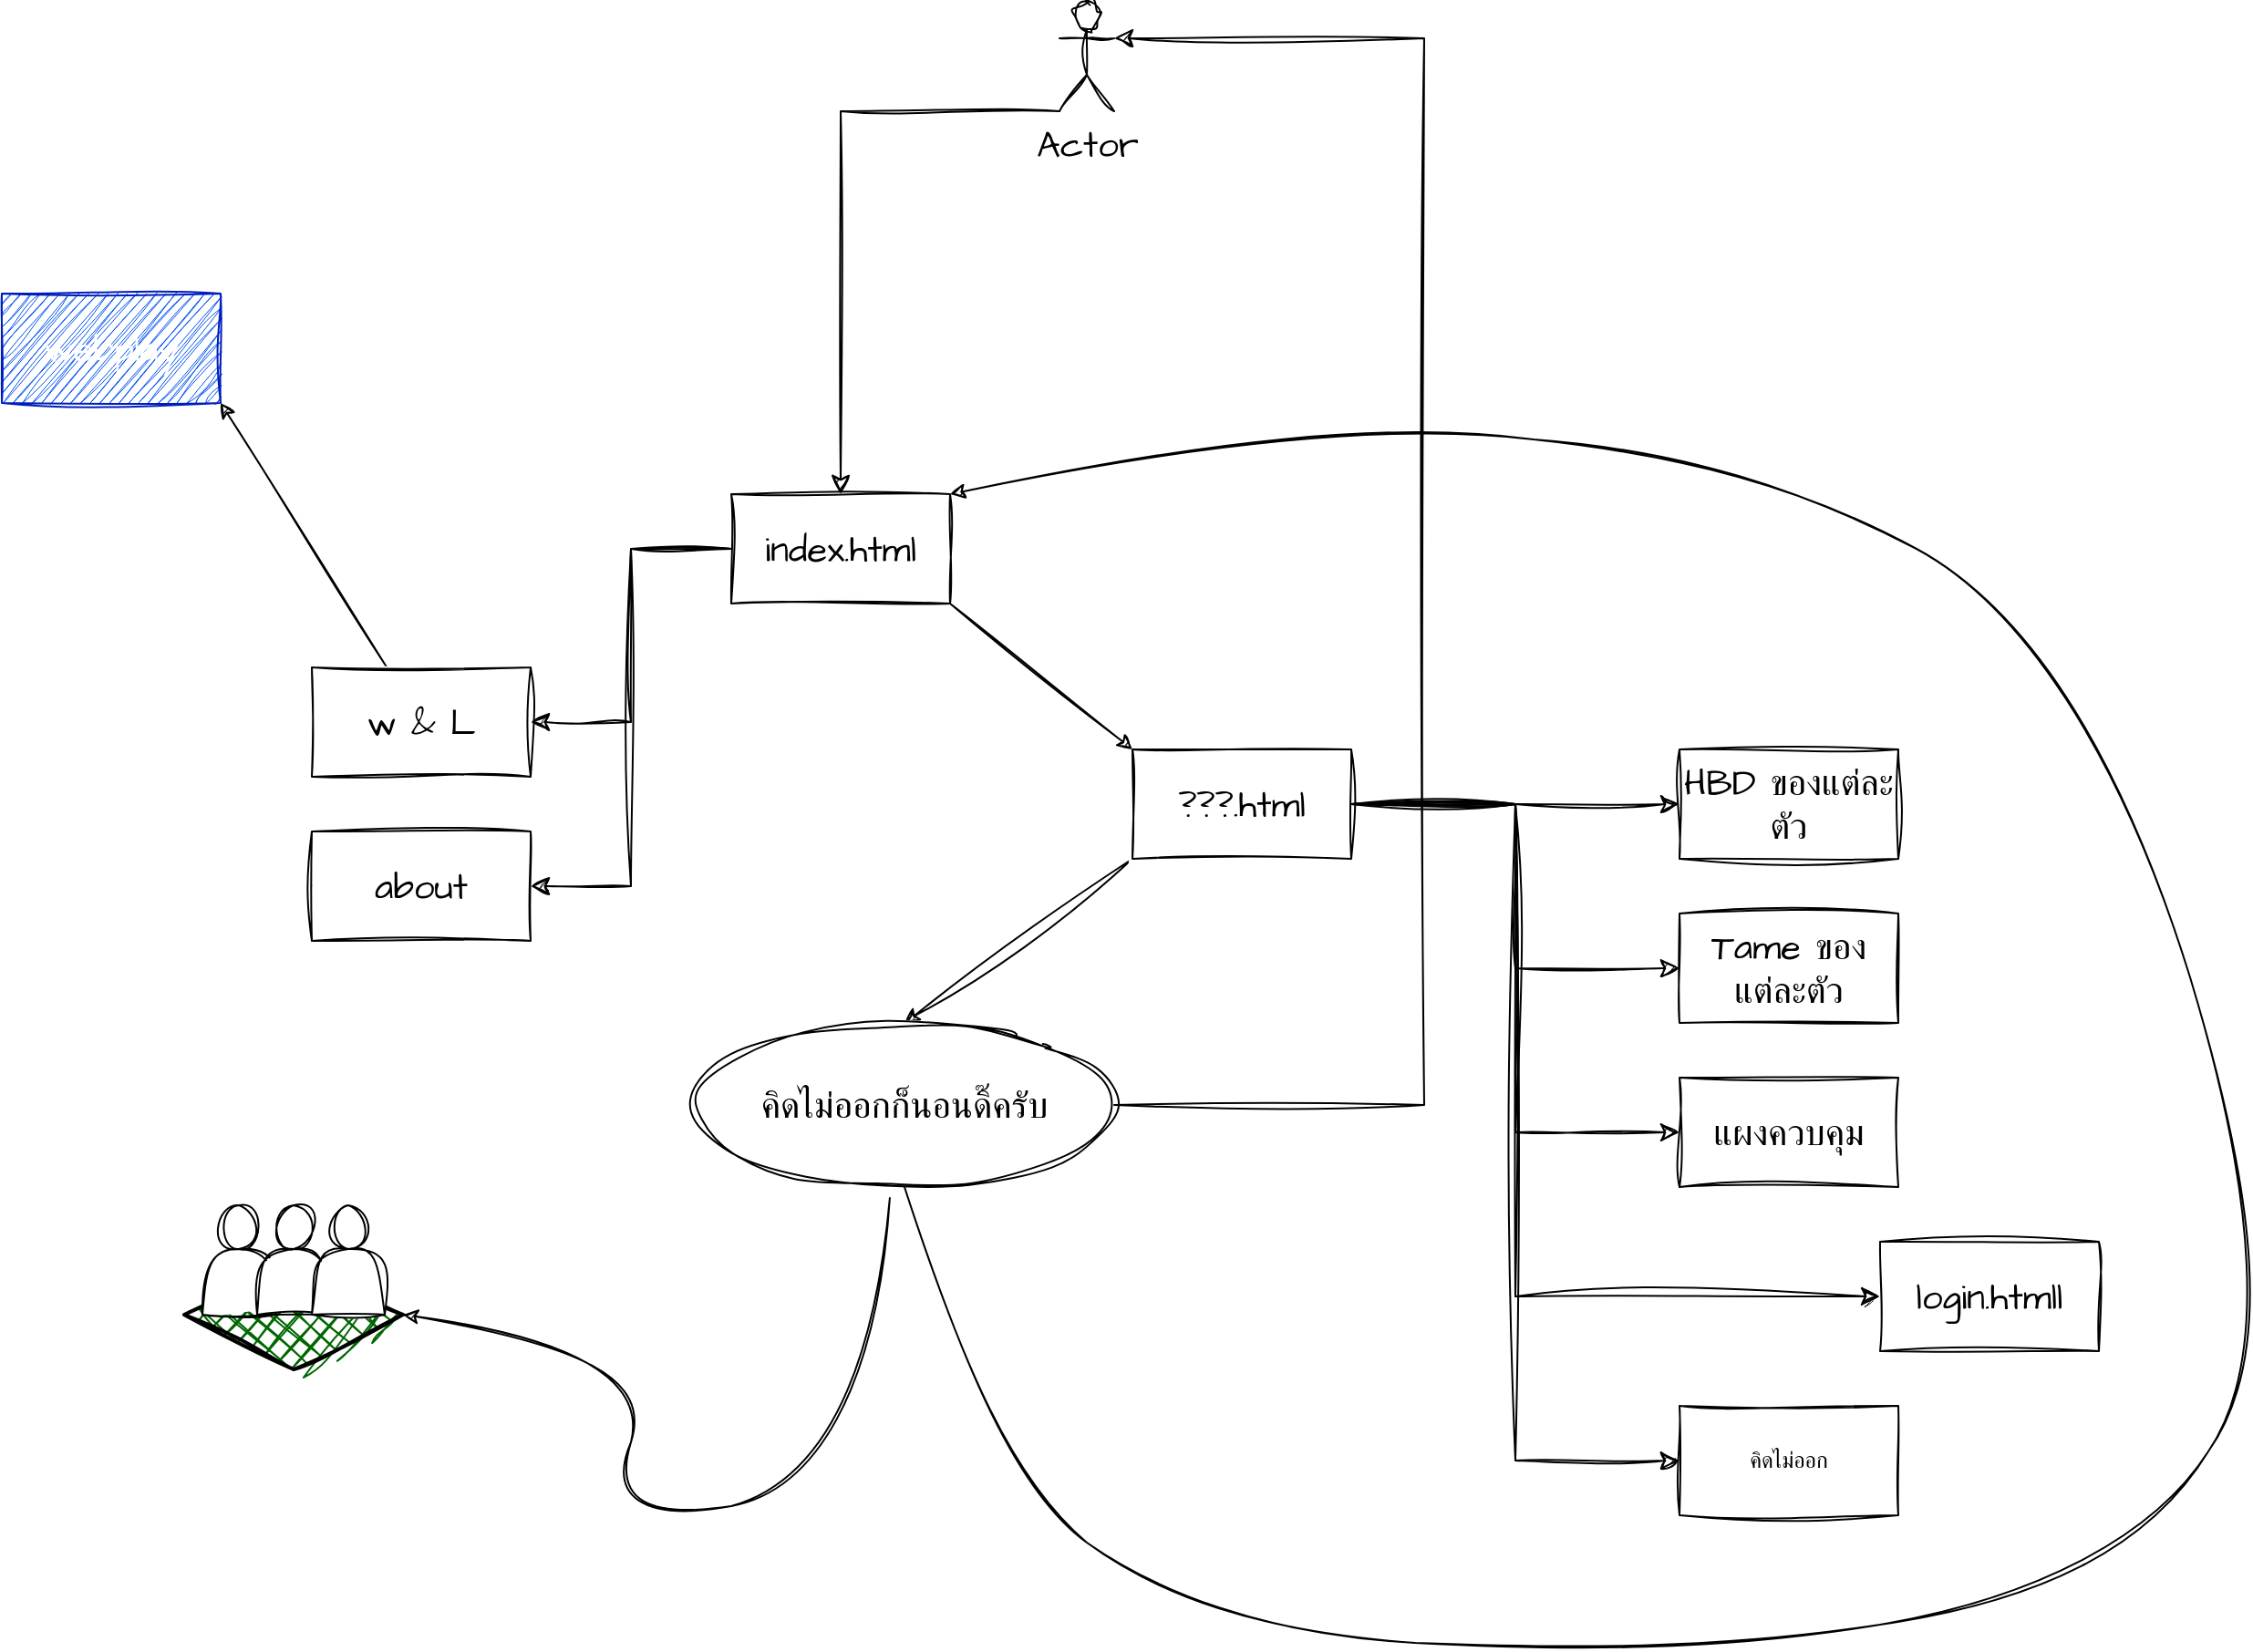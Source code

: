 <mxfile>
    <diagram id="P8VRGzooNLq94eoGn_cw" name="Page-1">
        <mxGraphModel dx="1759" dy="1452" grid="1" gridSize="10" guides="1" tooltips="1" connect="1" arrows="1" fold="1" page="0" pageScale="1" pageWidth="1100" pageHeight="850" background="none" math="0" shadow="0">
            <root>
                <mxCell id="0"/>
                <mxCell id="1" parent="0"/>
                <mxCell id="21" value="คิดไม่ออก" style="rounded=0;whiteSpace=wrap;html=1;sketch=1;curveFitting=1;jiggle=2;" parent="1" vertex="1">
                    <mxGeometry x="250" y="40" width="120" height="60" as="geometry"/>
                </mxCell>
                <mxCell id="180" style="edgeStyle=none;hachureGap=4;html=1;exitX=0;exitY=1;exitDx=0;exitDy=0;entryX=0.5;entryY=0;entryDx=0;entryDy=0;fontFamily=Architects Daughter;fontSource=https%3A%2F%2Ffonts.googleapis.com%2Fcss%3Ffamily%3DArchitects%2BDaughter;fontSize=16;rounded=0;sketch=1;curveFitting=1;jiggle=2;" parent="1" source="95" target="109" edge="1">
                    <mxGeometry relative="1" as="geometry"/>
                </mxCell>
                <mxCell id="95" value="???.html" style="rounded=0;whiteSpace=wrap;html=1;hachureGap=4;fontFamily=Architects Daughter;fontSource=https%3A%2F%2Ffonts.googleapis.com%2Fcss%3Ffamily%3DArchitects%2BDaughter;fontSize=20;sketch=1;curveFitting=1;jiggle=2;" parent="1" vertex="1">
                    <mxGeometry x="-50" y="-320" width="120" height="60" as="geometry"/>
                </mxCell>
                <mxCell id="101" value="แผงควบคุม" style="rounded=0;whiteSpace=wrap;html=1;hachureGap=4;fontFamily=Architects Daughter;fontSource=https%3A%2F%2Ffonts.googleapis.com%2Fcss%3Ffamily%3DArchitects%2BDaughter;fontSize=20;sketch=1;curveFitting=1;jiggle=2;" parent="1" vertex="1">
                    <mxGeometry x="250" y="-140" width="120" height="60" as="geometry"/>
                </mxCell>
                <mxCell id="107" value="login.htmll" style="rounded=0;whiteSpace=wrap;html=1;hachureGap=4;fontFamily=Architects Daughter;fontSource=https%3A%2F%2Ffonts.googleapis.com%2Fcss%3Ffamily%3DArchitects%2BDaughter;fontSize=20;sketch=1;curveFitting=1;jiggle=2;" parent="1" vertex="1">
                    <mxGeometry x="360" y="-50" width="120" height="60" as="geometry"/>
                </mxCell>
                <mxCell id="109" value="คิดไม่ออกก็นอนดิ๊ครับ" style="ellipse;whiteSpace=wrap;html=1;hachureGap=4;fontFamily=Architects Daughter;fontSource=https%3A%2F%2Ffonts.googleapis.com%2Fcss%3Ffamily%3DArchitects%2BDaughter;fontSize=20;rounded=0;sketch=1;curveFitting=1;jiggle=2;" parent="1" vertex="1">
                    <mxGeometry x="-290" y="-170" width="230" height="90" as="geometry"/>
                </mxCell>
                <mxCell id="113" value="HBD ของแต่ละตัว" style="rounded=0;whiteSpace=wrap;html=1;hachureGap=4;fontFamily=Architects Daughter;fontSource=https%3A%2F%2Ffonts.googleapis.com%2Fcss%3Ffamily%3DArchitects%2BDaughter;fontSize=20;sketch=1;curveFitting=1;jiggle=2;" parent="1" vertex="1">
                    <mxGeometry x="250" y="-320" width="120" height="60" as="geometry"/>
                </mxCell>
                <mxCell id="116" value="Actor" style="shape=umlActor;verticalLabelPosition=bottom;verticalAlign=top;html=1;outlineConnect=0;hachureGap=4;fontFamily=Architects Daughter;fontSource=https%3A%2F%2Ffonts.googleapis.com%2Fcss%3Ffamily%3DArchitects%2BDaughter;fontSize=20;rounded=0;sketch=1;curveFitting=1;jiggle=2;" parent="1" vertex="1">
                    <mxGeometry x="-90" y="-730" width="30" height="60" as="geometry"/>
                </mxCell>
                <mxCell id="123" value="Tame ของแต่ละตัว" style="rounded=0;whiteSpace=wrap;html=1;hachureGap=4;fontFamily=Architects Daughter;fontSource=https%3A%2F%2Ffonts.googleapis.com%2Fcss%3Ffamily%3DArchitects%2BDaughter;fontSize=20;sketch=1;curveFitting=1;jiggle=2;" parent="1" vertex="1">
                    <mxGeometry x="250" y="-230" width="120" height="60" as="geometry"/>
                </mxCell>
                <mxCell id="133" style="edgeStyle=none;hachureGap=4;html=1;exitX=1;exitY=1;exitDx=0;exitDy=0;entryX=0;entryY=0;entryDx=0;entryDy=0;fontFamily=Architects Daughter;fontSource=https%3A%2F%2Ffonts.googleapis.com%2Fcss%3Ffamily%3DArchitects%2BDaughter;fontSize=16;rounded=0;sketch=1;curveFitting=1;jiggle=2;" parent="1" source="131" target="95" edge="1">
                    <mxGeometry relative="1" as="geometry"/>
                </mxCell>
                <mxCell id="131" value="index.html" style="rounded=0;whiteSpace=wrap;html=1;hachureGap=4;fontFamily=Architects Daughter;fontSource=https%3A%2F%2Ffonts.googleapis.com%2Fcss%3Ffamily%3DArchitects%2BDaughter;fontSize=20;sketch=1;curveFitting=1;jiggle=2;" parent="1" vertex="1">
                    <mxGeometry x="-270" y="-460" width="120" height="60" as="geometry"/>
                </mxCell>
                <mxCell id="189" style="edgeStyle=none;hachureGap=4;html=1;entryX=1;entryY=1;entryDx=0;entryDy=0;fontFamily=Architects Daughter;fontSource=https%3A%2F%2Ffonts.googleapis.com%2Fcss%3Ffamily%3DArchitects%2BDaughter;fontSize=16;rounded=0;sketch=1;curveFitting=1;jiggle=2;" parent="1" source="154" target="188" edge="1">
                    <mxGeometry relative="1" as="geometry"/>
                </mxCell>
                <mxCell id="154" value="w &amp;amp; L" style="rounded=0;whiteSpace=wrap;html=1;hachureGap=4;fontFamily=Architects Daughter;fontSource=https%3A%2F%2Ffonts.googleapis.com%2Fcss%3Ffamily%3DArchitects%2BDaughter;fontSize=20;sketch=1;curveFitting=1;jiggle=2;" parent="1" vertex="1">
                    <mxGeometry x="-500" y="-365" width="120" height="60" as="geometry"/>
                </mxCell>
                <mxCell id="161" value="" style="edgeStyle=segmentEdgeStyle;endArrow=classic;html=1;curved=0;rounded=0;endSize=8;startSize=8;hachureGap=4;fontFamily=Architects Daughter;fontSource=https%3A%2F%2Ffonts.googleapis.com%2Fcss%3Ffamily%3DArchitects%2BDaughter;fontSize=16;exitX=1;exitY=0.5;exitDx=0;exitDy=0;entryX=1;entryY=0.333;entryDx=0;entryDy=0;entryPerimeter=0;sketch=1;curveFitting=1;jiggle=2;" parent="1" source="109" target="116" edge="1">
                    <mxGeometry width="50" height="50" relative="1" as="geometry">
                        <mxPoint x="120" y="-540" as="sourcePoint"/>
                        <mxPoint x="170" y="-590" as="targetPoint"/>
                        <Array as="points">
                            <mxPoint x="110" y="-125"/>
                            <mxPoint x="110" y="-710"/>
                        </Array>
                    </mxGeometry>
                </mxCell>
                <mxCell id="163" value="" style="edgeStyle=elbowEdgeStyle;elbow=horizontal;endArrow=classic;html=1;curved=0;rounded=0;endSize=8;startSize=8;hachureGap=4;fontFamily=Architects Daughter;fontSource=https%3A%2F%2Ffonts.googleapis.com%2Fcss%3Ffamily%3DArchitects%2BDaughter;fontSize=16;exitX=0;exitY=0.5;exitDx=0;exitDy=0;startArrow=none;sketch=1;curveFitting=1;jiggle=2;" parent="1" source="155" edge="1">
                    <mxGeometry width="50" height="50" relative="1" as="geometry">
                        <mxPoint x="-330" y="-215" as="sourcePoint"/>
                        <mxPoint x="-490" y="-225" as="targetPoint"/>
                    </mxGeometry>
                </mxCell>
                <mxCell id="155" value="about" style="rounded=0;whiteSpace=wrap;html=1;hachureGap=4;fontFamily=Architects Daughter;fontSource=https%3A%2F%2Ffonts.googleapis.com%2Fcss%3Ffamily%3DArchitects%2BDaughter;fontSize=20;sketch=1;curveFitting=1;jiggle=2;" parent="1" vertex="1">
                    <mxGeometry x="-500" y="-275" width="120" height="60" as="geometry"/>
                </mxCell>
                <mxCell id="165" value="" style="edgeStyle=elbowEdgeStyle;elbow=horizontal;endArrow=classic;html=1;curved=0;rounded=0;endSize=8;startSize=8;hachureGap=4;fontFamily=Architects Daughter;fontSource=https%3A%2F%2Ffonts.googleapis.com%2Fcss%3Ffamily%3DArchitects%2BDaughter;fontSize=16;entryX=1;entryY=0.5;entryDx=0;entryDy=0;sketch=1;curveFitting=1;jiggle=2;" parent="1" source="131" target="154" edge="1">
                    <mxGeometry width="50" height="50" relative="1" as="geometry">
                        <mxPoint x="-290" y="-240" as="sourcePoint"/>
                        <mxPoint x="-240" y="-290" as="targetPoint"/>
                    </mxGeometry>
                </mxCell>
                <mxCell id="166" value="" style="edgeStyle=elbowEdgeStyle;elbow=horizontal;endArrow=classic;html=1;curved=0;rounded=0;endSize=8;startSize=8;hachureGap=4;fontFamily=Architects Daughter;fontSource=https%3A%2F%2Ffonts.googleapis.com%2Fcss%3Ffamily%3DArchitects%2BDaughter;fontSize=16;entryX=1;entryY=0.5;entryDx=0;entryDy=0;exitX=0;exitY=0.5;exitDx=0;exitDy=0;sketch=1;curveFitting=1;jiggle=2;" parent="1" source="131" target="155" edge="1">
                    <mxGeometry width="50" height="50" relative="1" as="geometry">
                        <mxPoint x="-350" y="-230" as="sourcePoint"/>
                        <mxPoint x="-300" y="-280" as="targetPoint"/>
                    </mxGeometry>
                </mxCell>
                <mxCell id="172" value="" style="edgeStyle=segmentEdgeStyle;endArrow=classic;html=1;curved=0;rounded=0;endSize=8;startSize=8;hachureGap=4;fontFamily=Architects Daughter;fontSource=https%3A%2F%2Ffonts.googleapis.com%2Fcss%3Ffamily%3DArchitects%2BDaughter;fontSize=16;entryX=0.5;entryY=0;entryDx=0;entryDy=0;exitX=0;exitY=1;exitDx=0;exitDy=0;exitPerimeter=0;sketch=1;curveFitting=1;jiggle=2;" parent="1" source="116" target="131" edge="1">
                    <mxGeometry width="50" height="50" relative="1" as="geometry">
                        <mxPoint x="-230" y="-570" as="sourcePoint"/>
                        <mxPoint x="-180" y="-620" as="targetPoint"/>
                    </mxGeometry>
                </mxCell>
                <mxCell id="173" value="" style="edgeStyle=elbowEdgeStyle;elbow=horizontal;endArrow=classic;html=1;curved=0;rounded=0;endSize=8;startSize=8;hachureGap=4;fontFamily=Architects Daughter;fontSource=https%3A%2F%2Ffonts.googleapis.com%2Fcss%3Ffamily%3DArchitects%2BDaughter;fontSize=16;entryX=0;entryY=0.5;entryDx=0;entryDy=0;exitX=1;exitY=0.5;exitDx=0;exitDy=0;sketch=1;curveFitting=1;jiggle=2;" parent="1" source="95" target="113" edge="1">
                    <mxGeometry width="50" height="50" relative="1" as="geometry">
                        <mxPoint x="170" y="-180" as="sourcePoint"/>
                        <mxPoint x="220" y="-230" as="targetPoint"/>
                    </mxGeometry>
                </mxCell>
                <mxCell id="174" value="" style="edgeStyle=elbowEdgeStyle;elbow=horizontal;endArrow=classic;html=1;curved=0;rounded=0;endSize=8;startSize=8;hachureGap=4;fontFamily=Architects Daughter;fontSource=https%3A%2F%2Ffonts.googleapis.com%2Fcss%3Ffamily%3DArchitects%2BDaughter;fontSize=16;entryX=0;entryY=0.5;entryDx=0;entryDy=0;exitX=1;exitY=0.5;exitDx=0;exitDy=0;sketch=1;curveFitting=1;jiggle=2;" parent="1" source="95" target="123" edge="1">
                    <mxGeometry width="50" height="50" relative="1" as="geometry">
                        <mxPoint x="140" y="-100" as="sourcePoint"/>
                        <mxPoint x="190" y="-150" as="targetPoint"/>
                    </mxGeometry>
                </mxCell>
                <mxCell id="175" value="" style="edgeStyle=elbowEdgeStyle;elbow=horizontal;endArrow=classic;html=1;curved=0;rounded=0;endSize=8;startSize=8;hachureGap=4;fontFamily=Architects Daughter;fontSource=https%3A%2F%2Ffonts.googleapis.com%2Fcss%3Ffamily%3DArchitects%2BDaughter;fontSize=16;exitX=1;exitY=0.5;exitDx=0;exitDy=0;sketch=1;curveFitting=1;jiggle=2;" parent="1" source="95" edge="1">
                    <mxGeometry width="50" height="50" relative="1" as="geometry">
                        <mxPoint x="80" y="-10" as="sourcePoint"/>
                        <mxPoint x="250" y="-110" as="targetPoint"/>
                    </mxGeometry>
                </mxCell>
                <mxCell id="176" value="" style="edgeStyle=elbowEdgeStyle;elbow=horizontal;endArrow=classic;html=1;curved=0;rounded=0;endSize=8;startSize=8;hachureGap=4;fontFamily=Architects Daughter;fontSource=https%3A%2F%2Ffonts.googleapis.com%2Fcss%3Ffamily%3DArchitects%2BDaughter;fontSize=16;entryX=0;entryY=0.5;entryDx=0;entryDy=0;exitX=1;exitY=0.5;exitDx=0;exitDy=0;sketch=1;curveFitting=1;jiggle=2;" parent="1" source="95" target="107" edge="1">
                    <mxGeometry width="50" height="50" relative="1" as="geometry">
                        <mxPoint x="150" y="70" as="sourcePoint"/>
                        <mxPoint x="200" y="20" as="targetPoint"/>
                        <Array as="points">
                            <mxPoint x="160" y="-120"/>
                        </Array>
                    </mxGeometry>
                </mxCell>
                <mxCell id="177" value="" style="edgeStyle=elbowEdgeStyle;elbow=horizontal;endArrow=classic;html=1;curved=0;rounded=0;endSize=8;startSize=8;hachureGap=4;fontFamily=Architects Daughter;fontSource=https%3A%2F%2Ffonts.googleapis.com%2Fcss%3Ffamily%3DArchitects%2BDaughter;fontSize=16;entryX=0;entryY=0.5;entryDx=0;entryDy=0;exitX=1;exitY=0.5;exitDx=0;exitDy=0;sketch=1;curveFitting=1;jiggle=2;" parent="1" source="95" target="21" edge="1">
                    <mxGeometry width="50" height="50" relative="1" as="geometry">
                        <mxPoint x="170" y="180" as="sourcePoint"/>
                        <mxPoint x="220" y="130" as="targetPoint"/>
                    </mxGeometry>
                </mxCell>
                <mxCell id="181" value="" style="rhombus;whiteSpace=wrap;html=1;strokeWidth=2;fillWeight=-1;hachureGap=8;fillStyle=cross-hatch;fillColor=#006600;fontFamily=Architects Daughter;fontSource=https%3A%2F%2Ffonts.googleapis.com%2Fcss%3Ffamily%3DArchitects%2BDaughter;fontSize=20;rounded=0;sketch=1;curveFitting=1;jiggle=2;" parent="1" vertex="1">
                    <mxGeometry x="-570" y="-40" width="120" height="60" as="geometry"/>
                </mxCell>
                <mxCell id="183" value="" style="curved=1;endArrow=classic;html=1;hachureGap=4;fontFamily=Architects Daughter;fontSource=https%3A%2F%2Ffonts.googleapis.com%2Fcss%3Ffamily%3DArchitects%2BDaughter;fontSize=16;exitX=0.465;exitY=1.067;exitDx=0;exitDy=0;exitPerimeter=0;entryX=1;entryY=0.5;entryDx=0;entryDy=0;rounded=0;sketch=1;curveFitting=1;jiggle=2;" parent="1" source="109" target="181" edge="1">
                    <mxGeometry width="50" height="50" relative="1" as="geometry">
                        <mxPoint x="-250" y="80" as="sourcePoint"/>
                        <mxPoint x="-200" y="30" as="targetPoint"/>
                        <Array as="points">
                            <mxPoint x="-200" y="80"/>
                            <mxPoint x="-340" y="110"/>
                            <mxPoint x="-310" y="10"/>
                        </Array>
                    </mxGeometry>
                </mxCell>
                <mxCell id="184" value="" style="curved=1;endArrow=classic;html=1;hachureGap=4;fontFamily=Architects Daughter;fontSource=https%3A%2F%2Ffonts.googleapis.com%2Fcss%3Ffamily%3DArchitects%2BDaughter;fontSize=16;exitX=0.5;exitY=1;exitDx=0;exitDy=0;entryX=1;entryY=0;entryDx=0;entryDy=0;rounded=0;sketch=1;curveFitting=1;jiggle=2;" parent="1" source="109" target="131" edge="1">
                    <mxGeometry width="50" height="50" relative="1" as="geometry">
                        <mxPoint x="-50" y="50" as="sourcePoint"/>
                        <mxPoint x="-306.95" y="113.97" as="targetPoint"/>
                        <Array as="points">
                            <mxPoint x="-130" y="70"/>
                            <mxPoint x="-20" y="160"/>
                            <mxPoint x="230" y="180"/>
                            <mxPoint x="490" y="140"/>
                            <mxPoint x="590" y="-10"/>
                            <mxPoint x="470" y="-380"/>
                            <mxPoint x="290" y="-480"/>
                            <mxPoint x="50" y="-500"/>
                        </Array>
                    </mxGeometry>
                </mxCell>
                <mxCell id="185" value="" style="shape=actor;whiteSpace=wrap;html=1;hachureGap=4;fontFamily=Architects Daughter;fontSource=https%3A%2F%2Ffonts.googleapis.com%2Fcss%3Ffamily%3DArchitects%2BDaughter;fontSize=20;rounded=0;sketch=1;curveFitting=1;jiggle=2;" parent="1" vertex="1">
                    <mxGeometry x="-560" y="-70" width="40" height="60" as="geometry"/>
                </mxCell>
                <mxCell id="186" value="" style="shape=actor;whiteSpace=wrap;html=1;hachureGap=4;fontFamily=Architects Daughter;fontSource=https%3A%2F%2Ffonts.googleapis.com%2Fcss%3Ffamily%3DArchitects%2BDaughter;fontSize=20;rounded=0;sketch=1;curveFitting=1;jiggle=2;" parent="1" vertex="1">
                    <mxGeometry x="-530" y="-70" width="40" height="60" as="geometry"/>
                </mxCell>
                <mxCell id="187" value="" style="shape=actor;whiteSpace=wrap;html=1;hachureGap=4;fontFamily=Architects Daughter;fontSource=https%3A%2F%2Ffonts.googleapis.com%2Fcss%3Ffamily%3DArchitects%2BDaughter;fontSize=20;rounded=0;sketch=1;curveFitting=1;jiggle=2;" parent="1" vertex="1">
                    <mxGeometry x="-500" y="-70" width="40" height="60" as="geometry"/>
                </mxCell>
                <mxCell id="188" value="webplay" style="rounded=0;whiteSpace=wrap;html=1;hachureGap=4;fontFamily=Architects Daughter;fontSource=https%3A%2F%2Ffonts.googleapis.com%2Fcss%3Ffamily%3DArchitects%2BDaughter;fontSize=20;sketch=1;curveFitting=1;jiggle=2;fillColor=#0050ef;fontColor=#ffffff;strokeColor=#001DBC;" parent="1" vertex="1">
                    <mxGeometry x="-670" y="-570" width="120" height="60" as="geometry"/>
                </mxCell>
            </root>
        </mxGraphModel>
    </diagram>
</mxfile>